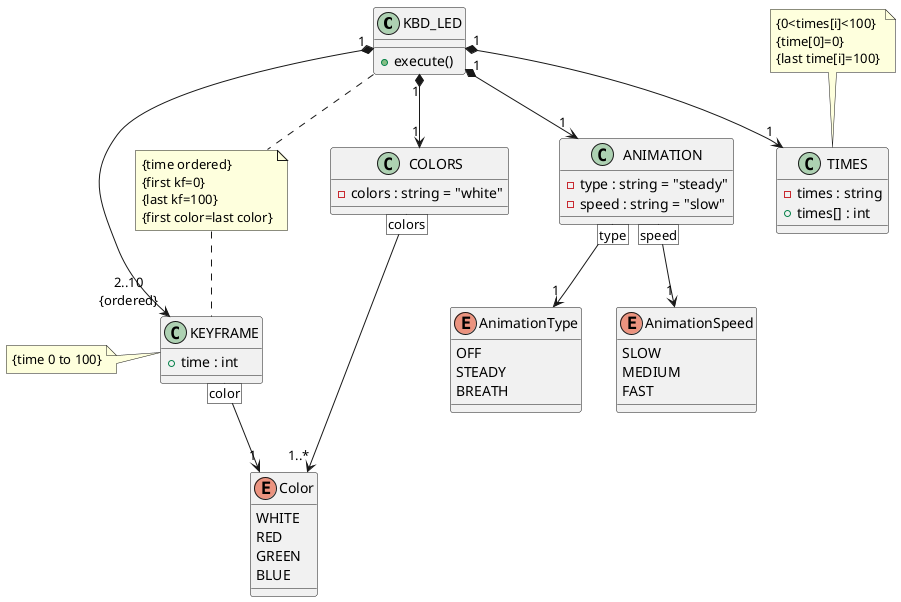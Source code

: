 @startuml classes diagram

class KBD_LED
{
    +execute()
}

'----- COLORS -----
class COLORS
{
    -colors : string = "white"
}

enum Color
{
    WHITE
    RED
    GREEN
    BLUE
}

COLORS [colors] --> "1..*" Color

'----- TIMES -----
class TIMES
{
    -times : string
    +times[] : int
}

note top of TIMES
    {0<times[i]<100}
    {time[0]=0}
    {last time[i]=100}
end note

'----- ANIMATION -----
class ANIMATION
{
    -type : string = "steady"
    -speed : string = "slow"
}

enum AnimationType
{
    OFF
    STEADY
    BREATH
}

ANIMATION [type] --> "1" AnimationType

enum AnimationSpeed
{
    SLOW
    MEDIUM
    FAST
}

ANIMATION [speed] --> "1" AnimationSpeed

'----- KEYFRAME -----
class KEYFRAME
{
    +time : int
}

note left :{time 0 to 100}

note as N1
    {time ordered}
    {first kf=0}
    {last kf=100}
    {first color=last color}
end note

KEYFRAME [color] --> "1" Color

KBD_LED .. N1
N1 .. KEYFRAME

KBD_LED "1" *--> "1" COLORS
KBD_LED "1" *--> "1" ANIMATION
KBD_LED "1" *--> "2..10\n{ordered}" KEYFRAME
KBD_LED "1" *--> "1" TIMES

@enduml